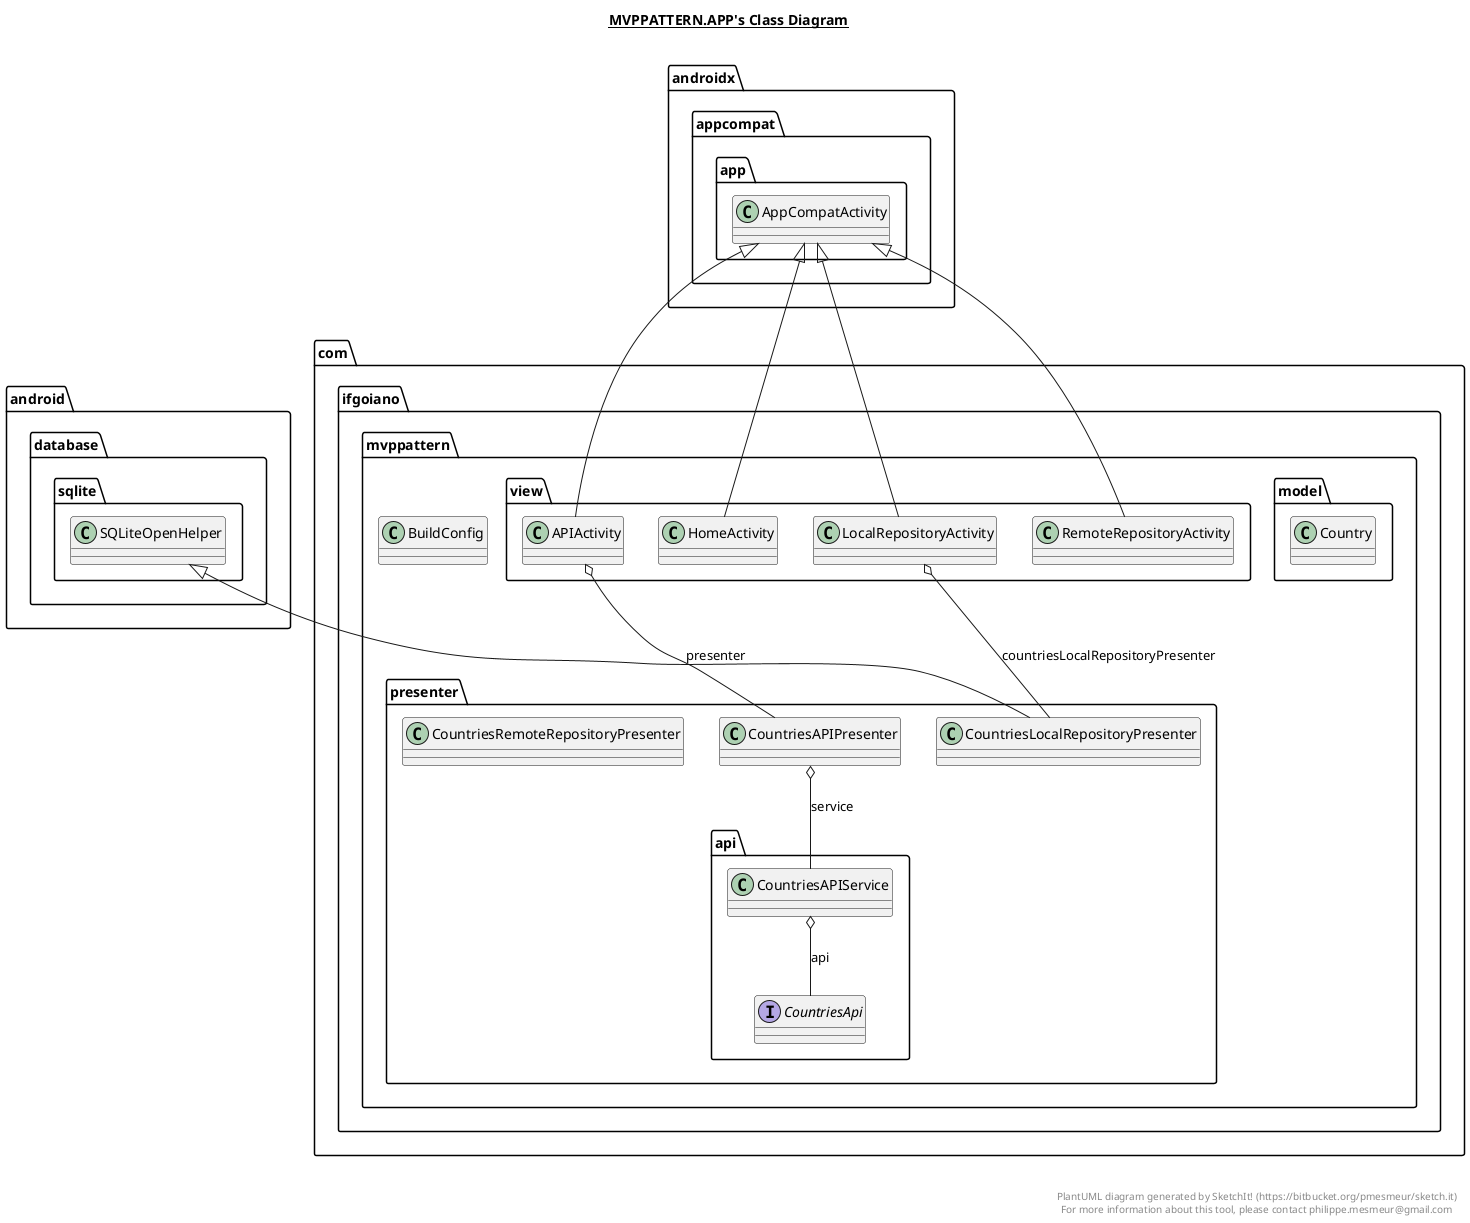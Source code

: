 @startuml

title __MVPPATTERN.APP's Class Diagram__\n

  namespace com.ifgoiano.mvppattern {
    class com.ifgoiano.mvppattern.BuildConfig {
    }
  }
  

  namespace com.ifgoiano.mvppattern {
    namespace model {
      class com.ifgoiano.mvppattern.model.Country {
      }
    }
  }
  

  namespace com.ifgoiano.mvppattern {
    namespace presenter {
      class com.ifgoiano.mvppattern.presenter.CountriesAPIPresenter {
      }
    }
  }
  

  namespace com.ifgoiano.mvppattern {
    namespace presenter {
      class com.ifgoiano.mvppattern.presenter.CountriesLocalRepositoryPresenter {
      }
    }
  }
  

  namespace com.ifgoiano.mvppattern {
    namespace presenter {
      class com.ifgoiano.mvppattern.presenter.CountriesRemoteRepositoryPresenter {
      }
    }
  }
  

  namespace com.ifgoiano.mvppattern {
    namespace presenter {
      namespace api {
        class com.ifgoiano.mvppattern.presenter.api.CountriesAPIService {
        }
      }
    }
  }
  

  namespace com.ifgoiano.mvppattern {
    namespace presenter {
      namespace api {
        interface com.ifgoiano.mvppattern.presenter.api.CountriesApi {
        }
      }
    }
  }
  

  namespace com.ifgoiano.mvppattern {
    namespace view {
      class com.ifgoiano.mvppattern.view.APIActivity {
      }
    }
  }
  

  namespace com.ifgoiano.mvppattern {
    namespace view {
      class com.ifgoiano.mvppattern.view.HomeActivity {
      }
    }
  }
  

  namespace com.ifgoiano.mvppattern {
    namespace view {
      class com.ifgoiano.mvppattern.view.LocalRepositoryActivity {
      }
    }
  }
  

  namespace com.ifgoiano.mvppattern {
    namespace view {
      class com.ifgoiano.mvppattern.view.RemoteRepositoryActivity {
      }
    }
  }
  

  com.ifgoiano.mvppattern.presenter.CountriesAPIPresenter o-- com.ifgoiano.mvppattern.presenter.api.CountriesAPIService : service
  com.ifgoiano.mvppattern.presenter.CountriesAPIPresenter o-- com.ifgoiano.mvppattern.presenter.CountriesAPIPresenter.View : view
  com.ifgoiano.mvppattern.presenter.CountriesLocalRepositoryPresenter -up-|> android.database.sqlite.SQLiteOpenHelper
  com.ifgoiano.mvppattern.presenter.CountriesLocalRepositoryPresenter o-- com.ifgoiano.mvppattern.presenter.CountriesLocalRepositoryPresenter.View : view
  com.ifgoiano.mvppattern.presenter.api.CountriesAPIService o-- com.ifgoiano.mvppattern.presenter.api.CountriesApi : api
  com.ifgoiano.mvppattern.view.APIActivity .up.|> com.ifgoiano.mvppattern.presenter.CountriesAPIPresenter.View
  com.ifgoiano.mvppattern.view.APIActivity -up-|> androidx.appcompat.app.AppCompatActivity
  com.ifgoiano.mvppattern.view.APIActivity o-- com.ifgoiano.mvppattern.presenter.CountriesAPIPresenter : presenter
  com.ifgoiano.mvppattern.view.HomeActivity -up-|> androidx.appcompat.app.AppCompatActivity
  com.ifgoiano.mvppattern.view.LocalRepositoryActivity .up.|> com.ifgoiano.mvppattern.presenter.CountriesLocalRepositoryPresenter.View
  com.ifgoiano.mvppattern.view.LocalRepositoryActivity -up-|> androidx.appcompat.app.AppCompatActivity
  com.ifgoiano.mvppattern.view.LocalRepositoryActivity o-- com.ifgoiano.mvppattern.presenter.CountriesLocalRepositoryPresenter : countriesLocalRepositoryPresenter
  com.ifgoiano.mvppattern.view.RemoteRepositoryActivity -up-|> androidx.appcompat.app.AppCompatActivity


right footer


PlantUML diagram generated by SketchIt! (https://bitbucket.org/pmesmeur/sketch.it)
For more information about this tool, please contact philippe.mesmeur@gmail.com
endfooter

@enduml
